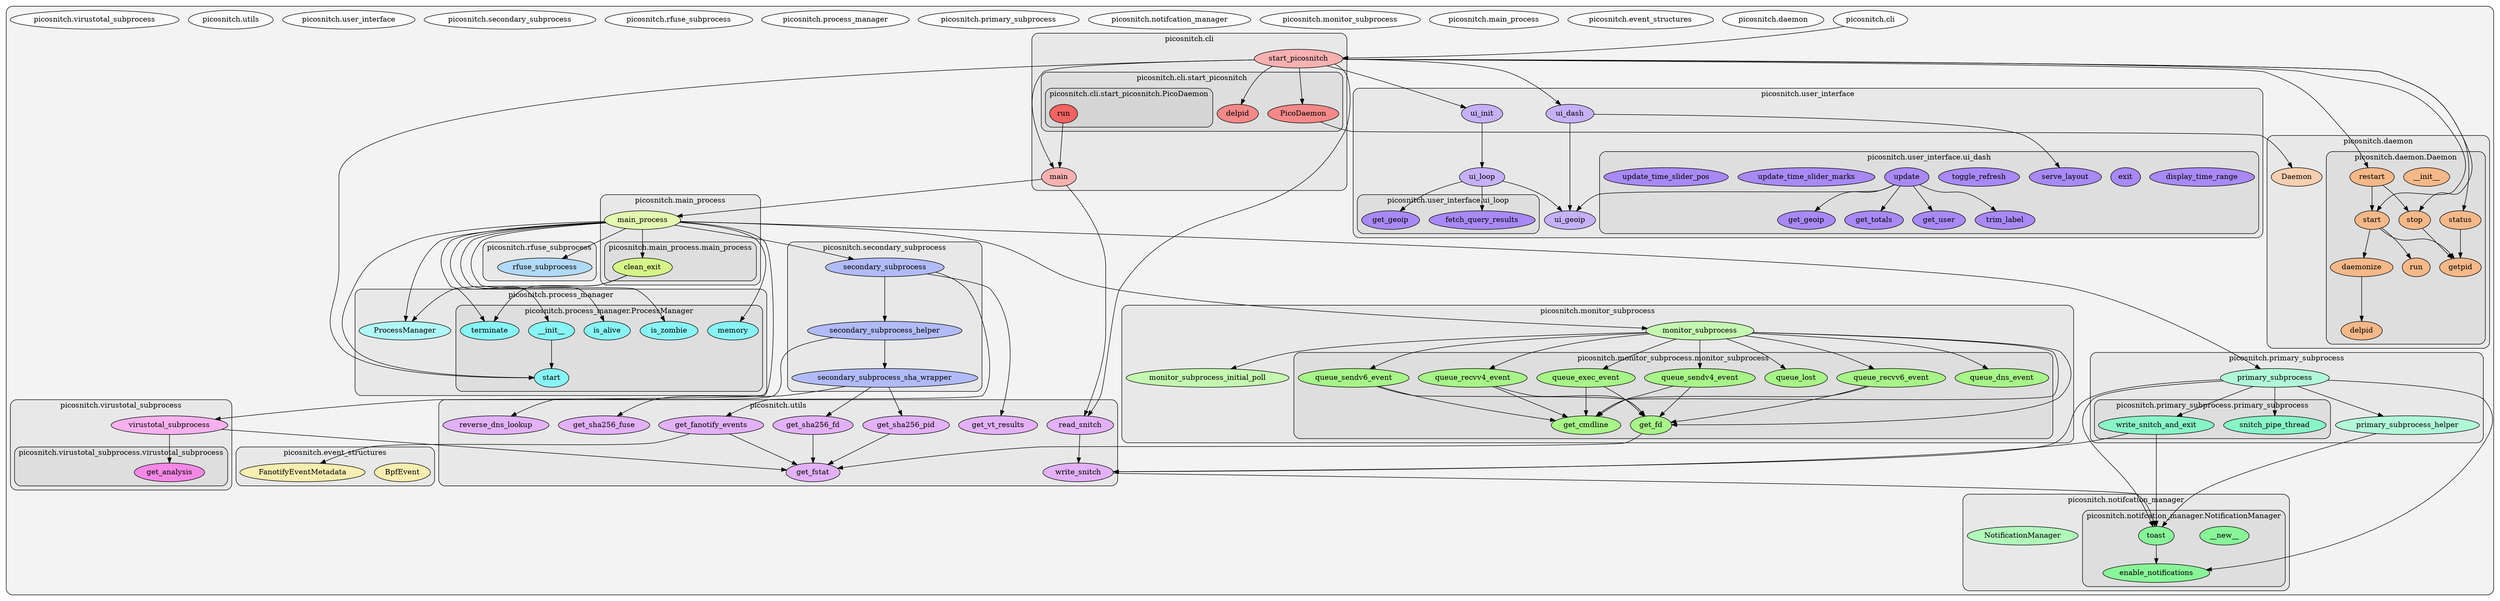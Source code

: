 digraph G {
    graph [rankdir=TB, clusterrank="local"];
    subgraph cluster_G {

        graph [style="filled,rounded",fillcolor="#80808018", label=""];
        picosnitch__cli [label="picosnitch.cli", style="filled", fillcolor="#ffffffb2", fontcolor="#000000", group="0"];
        picosnitch__daemon [label="picosnitch.daemon", style="filled", fillcolor="#ffffffb2", fontcolor="#000000", group="1"];
        picosnitch__event_structures [label="picosnitch.event_structures", style="filled", fillcolor="#ffffffb2", fontcolor="#000000", group="2"];
        picosnitch__main_process [label="picosnitch.main_process", style="filled", fillcolor="#ffffffb2", fontcolor="#000000", group="3"];
        picosnitch__monitor_subprocess [label="picosnitch.monitor_subprocess", style="filled", fillcolor="#ffffffb2", fontcolor="#000000", group="4"];
        picosnitch__notifcation_manager [label="picosnitch.notifcation_manager", style="filled", fillcolor="#ffffffb2", fontcolor="#000000", group="5"];
        picosnitch__primary_subprocess [label="picosnitch.primary_subprocess", style="filled", fillcolor="#ffffffb2", fontcolor="#000000", group="6"];
        picosnitch__process_manager [label="picosnitch.process_manager", style="filled", fillcolor="#ffffffb2", fontcolor="#000000", group="7"];
        picosnitch__rfuse_subprocess [label="picosnitch.rfuse_subprocess", style="filled", fillcolor="#ffffffb2", fontcolor="#000000", group="8"];
        picosnitch__secondary_subprocess [label="picosnitch.secondary_subprocess", style="filled", fillcolor="#ffffffb2", fontcolor="#000000", group="9"];
        picosnitch__user_interface [label="picosnitch.user_interface", style="filled", fillcolor="#ffffffb2", fontcolor="#000000", group="10"];
        picosnitch__utils [label="picosnitch.utils", style="filled", fillcolor="#ffffffb2", fontcolor="#000000", group="11"];
        picosnitch__virustotal_subprocess [label="picosnitch.virustotal_subprocess", style="filled", fillcolor="#ffffffb2", fontcolor="#000000", group="12"];
        subgraph cluster_picosnitch__cli {

            graph [style="filled,rounded",fillcolor="#80808018", label="picosnitch.cli"];
            picosnitch__cli__main [label="main", style="filled", fillcolor="#ff9999b2", fontcolor="#000000", group="0"];
        }
        subgraph cluster_picosnitch__cli {

            graph [style="filled,rounded",fillcolor="#80808018", label="picosnitch.cli"];
            picosnitch__cli__start_picosnitch [label="start_picosnitch", style="filled", fillcolor="#ff9999b2", fontcolor="#000000", group="0"];
            subgraph cluster_picosnitch__cli__start_picosnitch {

                graph [style="filled,rounded",fillcolor="#80808018", label="picosnitch.cli.start_picosnitch"];
                picosnitch__cli__start_picosnitch__PicoDaemon [label="PicoDaemon", style="filled", fillcolor="#ff6565b2", fontcolor="#000000", group="0"];
            }
            subgraph cluster_picosnitch__cli__start_picosnitch {

                graph [style="filled,rounded",fillcolor="#80808018", label="picosnitch.cli.start_picosnitch"];
                picosnitch__cli__start_picosnitch__delpid [label="delpid", style="filled", fillcolor="#ff6565b2", fontcolor="#000000", group="0"];
                subgraph cluster_picosnitch__cli__start_picosnitch__PicoDaemon {

                    graph [style="filled,rounded",fillcolor="#80808018", label="picosnitch.cli.start_picosnitch.PicoDaemon"];
                    picosnitch__cli__start_picosnitch__PicoDaemon__run [label="run", style="filled", fillcolor="#ff3232b2", fontcolor="#000000", group="0"];
                }
            }
        }
        subgraph cluster_picosnitch__daemon {

            graph [style="filled,rounded",fillcolor="#80808018", label="picosnitch.daemon"];
            picosnitch__daemon__Daemon [label="Daemon", style="filled", fillcolor="#ffc499b2", fontcolor="#000000", group="1"];
            subgraph cluster_picosnitch__daemon__Daemon {

                graph [style="filled,rounded",fillcolor="#80808018", label="picosnitch.daemon.Daemon"];
                picosnitch__daemon__Daemon____init__ [label="__init__", style="filled", fillcolor="#ffa765b2", fontcolor="#000000", group="1"];
            }
            subgraph cluster_picosnitch__daemon__Daemon {

                graph [style="filled,rounded",fillcolor="#80808018", label="picosnitch.daemon.Daemon"];
                picosnitch__daemon__Daemon__daemonize [label="daemonize", style="filled", fillcolor="#ffa765b2", fontcolor="#000000", group="1"];
            }
            subgraph cluster_picosnitch__daemon__Daemon {

                graph [style="filled,rounded",fillcolor="#80808018", label="picosnitch.daemon.Daemon"];
                picosnitch__daemon__Daemon__delpid [label="delpid", style="filled", fillcolor="#ffa765b2", fontcolor="#000000", group="1"];
            }
            subgraph cluster_picosnitch__daemon__Daemon {

                graph [style="filled,rounded",fillcolor="#80808018", label="picosnitch.daemon.Daemon"];
                picosnitch__daemon__Daemon__getpid [label="getpid", style="filled", fillcolor="#ffa765b2", fontcolor="#000000", group="1"];
            }
            subgraph cluster_picosnitch__daemon__Daemon {

                graph [style="filled,rounded",fillcolor="#80808018", label="picosnitch.daemon.Daemon"];
                picosnitch__daemon__Daemon__restart [label="restart", style="filled", fillcolor="#ffa765b2", fontcolor="#000000", group="1"];
            }
            subgraph cluster_picosnitch__daemon__Daemon {

                graph [style="filled,rounded",fillcolor="#80808018", label="picosnitch.daemon.Daemon"];
                picosnitch__daemon__Daemon__run [label="run", style="filled", fillcolor="#ffa765b2", fontcolor="#000000", group="1"];
            }
            subgraph cluster_picosnitch__daemon__Daemon {

                graph [style="filled,rounded",fillcolor="#80808018", label="picosnitch.daemon.Daemon"];
                picosnitch__daemon__Daemon__start [label="start", style="filled", fillcolor="#ffa765b2", fontcolor="#000000", group="1"];
            }
            subgraph cluster_picosnitch__daemon__Daemon {

                graph [style="filled,rounded",fillcolor="#80808018", label="picosnitch.daemon.Daemon"];
                picosnitch__daemon__Daemon__status [label="status", style="filled", fillcolor="#ffa765b2", fontcolor="#000000", group="1"];
            }
            subgraph cluster_picosnitch__daemon__Daemon {

                graph [style="filled,rounded",fillcolor="#80808018", label="picosnitch.daemon.Daemon"];
                picosnitch__daemon__Daemon__stop [label="stop", style="filled", fillcolor="#ffa765b2", fontcolor="#000000", group="1"];
            }
        }
        subgraph cluster_picosnitch__event_structures {

            graph [style="filled,rounded",fillcolor="#80808018", label="picosnitch.event_structures"];
            picosnitch__event_structures__BpfEvent [label="BpfEvent", style="filled", fillcolor="#fff099b2", fontcolor="#000000", group="2"];
        }
        subgraph cluster_picosnitch__event_structures {

            graph [style="filled,rounded",fillcolor="#80808018", label="picosnitch.event_structures"];
            picosnitch__event_structures__FanotifyEventMetadata [label="FanotifyEventMetadata", style="filled", fillcolor="#fff099b2", fontcolor="#000000", group="2"];
        }
        subgraph cluster_picosnitch__main_process {

            graph [style="filled,rounded",fillcolor="#80808018", label="picosnitch.main_process"];
            picosnitch__main_process__main_process [label="main_process", style="filled", fillcolor="#e1ff99b2", fontcolor="#000000", group="3"];
            subgraph cluster_picosnitch__main_process__main_process {

                graph [style="filled,rounded",fillcolor="#80808018", label="picosnitch.main_process.main_process"];
                picosnitch__main_process__main_process__clean_exit [label="clean_exit", style="filled", fillcolor="#d3ff65b2", fontcolor="#000000", group="3"];
            }
        }
        subgraph cluster_picosnitch__monitor_subprocess {

            graph [style="filled,rounded",fillcolor="#80808018", label="picosnitch.monitor_subprocess"];
            picosnitch__monitor_subprocess__monitor_subprocess [label="monitor_subprocess", style="filled", fillcolor="#b6ff99b2", fontcolor="#000000", group="4"];
        }
        subgraph cluster_picosnitch__monitor_subprocess {

            graph [style="filled,rounded",fillcolor="#80808018", label="picosnitch.monitor_subprocess"];
            picosnitch__monitor_subprocess__monitor_subprocess_initial_poll [label="monitor_subprocess_initial_poll", style="filled", fillcolor="#b6ff99b2", fontcolor="#000000", group="4"];
            subgraph cluster_picosnitch__monitor_subprocess__monitor_subprocess {

                graph [style="filled,rounded",fillcolor="#80808018", label="picosnitch.monitor_subprocess.monitor_subprocess"];
                picosnitch__monitor_subprocess__monitor_subprocess__get_cmdline [label="get_cmdline", style="filled", fillcolor="#91ff65b2", fontcolor="#000000", group="4"];
            }
            subgraph cluster_picosnitch__monitor_subprocess__monitor_subprocess {

                graph [style="filled,rounded",fillcolor="#80808018", label="picosnitch.monitor_subprocess.monitor_subprocess"];
                picosnitch__monitor_subprocess__monitor_subprocess__get_fd [label="get_fd", style="filled", fillcolor="#91ff65b2", fontcolor="#000000", group="4"];
            }
            subgraph cluster_picosnitch__monitor_subprocess__monitor_subprocess {

                graph [style="filled,rounded",fillcolor="#80808018", label="picosnitch.monitor_subprocess.monitor_subprocess"];
                picosnitch__monitor_subprocess__monitor_subprocess__queue_dns_event [label="queue_dns_event", style="filled", fillcolor="#91ff65b2", fontcolor="#000000", group="4"];
            }
            subgraph cluster_picosnitch__monitor_subprocess__monitor_subprocess {

                graph [style="filled,rounded",fillcolor="#80808018", label="picosnitch.monitor_subprocess.monitor_subprocess"];
                picosnitch__monitor_subprocess__monitor_subprocess__queue_exec_event [label="queue_exec_event", style="filled", fillcolor="#91ff65b2", fontcolor="#000000", group="4"];
            }
            subgraph cluster_picosnitch__monitor_subprocess__monitor_subprocess {

                graph [style="filled,rounded",fillcolor="#80808018", label="picosnitch.monitor_subprocess.monitor_subprocess"];
                picosnitch__monitor_subprocess__monitor_subprocess__queue_lost [label="queue_lost", style="filled", fillcolor="#91ff65b2", fontcolor="#000000", group="4"];
            }
            subgraph cluster_picosnitch__monitor_subprocess__monitor_subprocess {

                graph [style="filled,rounded",fillcolor="#80808018", label="picosnitch.monitor_subprocess.monitor_subprocess"];
                picosnitch__monitor_subprocess__monitor_subprocess__queue_recvv4_event [label="queue_recvv4_event", style="filled", fillcolor="#91ff65b2", fontcolor="#000000", group="4"];
            }
            subgraph cluster_picosnitch__monitor_subprocess__monitor_subprocess {

                graph [style="filled,rounded",fillcolor="#80808018", label="picosnitch.monitor_subprocess.monitor_subprocess"];
                picosnitch__monitor_subprocess__monitor_subprocess__queue_recvv6_event [label="queue_recvv6_event", style="filled", fillcolor="#91ff65b2", fontcolor="#000000", group="4"];
            }
            subgraph cluster_picosnitch__monitor_subprocess__monitor_subprocess {

                graph [style="filled,rounded",fillcolor="#80808018", label="picosnitch.monitor_subprocess.monitor_subprocess"];
                picosnitch__monitor_subprocess__monitor_subprocess__queue_sendv4_event [label="queue_sendv4_event", style="filled", fillcolor="#91ff65b2", fontcolor="#000000", group="4"];
            }
            subgraph cluster_picosnitch__monitor_subprocess__monitor_subprocess {

                graph [style="filled,rounded",fillcolor="#80808018", label="picosnitch.monitor_subprocess.monitor_subprocess"];
                picosnitch__monitor_subprocess__monitor_subprocess__queue_sendv6_event [label="queue_sendv6_event", style="filled", fillcolor="#91ff65b2", fontcolor="#000000", group="4"];
            }
        }
        subgraph cluster_picosnitch__notifcation_manager {

            graph [style="filled,rounded",fillcolor="#80808018", label="picosnitch.notifcation_manager"];
            picosnitch__notifcation_manager__NotificationManager [label="NotificationManager", style="filled", fillcolor="#99ffa7b2", fontcolor="#000000", group="5"];
            subgraph cluster_picosnitch__notifcation_manager__NotificationManager {

                graph [style="filled,rounded",fillcolor="#80808018", label="picosnitch.notifcation_manager.NotificationManager"];
                picosnitch__notifcation_manager__NotificationManager____new__ [label="__new__", style="filled", fillcolor="#65ff7bb2", fontcolor="#000000", group="5"];
            }
            subgraph cluster_picosnitch__notifcation_manager__NotificationManager {

                graph [style="filled,rounded",fillcolor="#80808018", label="picosnitch.notifcation_manager.NotificationManager"];
                picosnitch__notifcation_manager__NotificationManager__enable_notifications [label="enable_notifications", style="filled", fillcolor="#65ff7bb2", fontcolor="#000000", group="5"];
            }
            subgraph cluster_picosnitch__notifcation_manager__NotificationManager {

                graph [style="filled,rounded",fillcolor="#80808018", label="picosnitch.notifcation_manager.NotificationManager"];
                picosnitch__notifcation_manager__NotificationManager__toast [label="toast", style="filled", fillcolor="#65ff7bb2", fontcolor="#000000", group="5"];
            }
        }
        subgraph cluster_picosnitch__primary_subprocess {

            graph [style="filled,rounded",fillcolor="#80808018", label="picosnitch.primary_subprocess"];
            picosnitch__primary_subprocess__primary_subprocess [label="primary_subprocess", style="filled", fillcolor="#99ffd3b2", fontcolor="#000000", group="6"];
        }
        subgraph cluster_picosnitch__primary_subprocess {

            graph [style="filled,rounded",fillcolor="#80808018", label="picosnitch.primary_subprocess"];
            picosnitch__primary_subprocess__primary_subprocess_helper [label="primary_subprocess_helper", style="filled", fillcolor="#99ffd3b2", fontcolor="#000000", group="6"];
            subgraph cluster_picosnitch__primary_subprocess__primary_subprocess {

                graph [style="filled,rounded",fillcolor="#80808018", label="picosnitch.primary_subprocess.primary_subprocess"];
                picosnitch__primary_subprocess__primary_subprocess__snitch_pipe_thread [label="snitch_pipe_thread", style="filled", fillcolor="#65ffbdb2", fontcolor="#000000", group="6"];
            }
            subgraph cluster_picosnitch__primary_subprocess__primary_subprocess {

                graph [style="filled,rounded",fillcolor="#80808018", label="picosnitch.primary_subprocess.primary_subprocess"];
                picosnitch__primary_subprocess__primary_subprocess__write_snitch_and_exit [label="write_snitch_and_exit", style="filled", fillcolor="#65ffbdb2", fontcolor="#000000", group="6"];
            }
        }
        subgraph cluster_picosnitch__process_manager {

            graph [style="filled,rounded",fillcolor="#80808018", label="picosnitch.process_manager"];
            picosnitch__process_manager__ProcessManager [label="ProcessManager", style="filled", fillcolor="#99feffb2", fontcolor="#000000", group="7"];
            subgraph cluster_picosnitch__process_manager__ProcessManager {

                graph [style="filled,rounded",fillcolor="#80808018", label="picosnitch.process_manager.ProcessManager"];
                picosnitch__process_manager__ProcessManager____init__ [label="__init__", style="filled", fillcolor="#65feffb2", fontcolor="#000000", group="7"];
            }
            subgraph cluster_picosnitch__process_manager__ProcessManager {

                graph [style="filled,rounded",fillcolor="#80808018", label="picosnitch.process_manager.ProcessManager"];
                picosnitch__process_manager__ProcessManager__is_alive [label="is_alive", style="filled", fillcolor="#65feffb2", fontcolor="#000000", group="7"];
            }
            subgraph cluster_picosnitch__process_manager__ProcessManager {

                graph [style="filled,rounded",fillcolor="#80808018", label="picosnitch.process_manager.ProcessManager"];
                picosnitch__process_manager__ProcessManager__is_zombie [label="is_zombie", style="filled", fillcolor="#65feffb2", fontcolor="#000000", group="7"];
            }
            subgraph cluster_picosnitch__process_manager__ProcessManager {

                graph [style="filled,rounded",fillcolor="#80808018", label="picosnitch.process_manager.ProcessManager"];
                picosnitch__process_manager__ProcessManager__memory [label="memory", style="filled", fillcolor="#65feffb2", fontcolor="#000000", group="7"];
            }
            subgraph cluster_picosnitch__process_manager__ProcessManager {

                graph [style="filled,rounded",fillcolor="#80808018", label="picosnitch.process_manager.ProcessManager"];
                picosnitch__process_manager__ProcessManager__start [label="start", style="filled", fillcolor="#65feffb2", fontcolor="#000000", group="7"];
            }
            subgraph cluster_picosnitch__process_manager__ProcessManager {

                graph [style="filled,rounded",fillcolor="#80808018", label="picosnitch.process_manager.ProcessManager"];
                picosnitch__process_manager__ProcessManager__terminate [label="terminate", style="filled", fillcolor="#65feffb2", fontcolor="#000000", group="7"];
            }
        }
        subgraph cluster_picosnitch__rfuse_subprocess {

            graph [style="filled,rounded",fillcolor="#80808018", label="picosnitch.rfuse_subprocess"];
            picosnitch__rfuse_subprocess__rfuse_subprocess [label="rfuse_subprocess", style="filled", fillcolor="#99d3ffb2", fontcolor="#000000", group="8"];
        }
        subgraph cluster_picosnitch__secondary_subprocess {

            graph [style="filled,rounded",fillcolor="#80808018", label="picosnitch.secondary_subprocess"];
            picosnitch__secondary_subprocess__secondary_subprocess [label="secondary_subprocess", style="filled", fillcolor="#99a7ffb2", fontcolor="#000000", group="9"];
        }
        subgraph cluster_picosnitch__secondary_subprocess {

            graph [style="filled,rounded",fillcolor="#80808018", label="picosnitch.secondary_subprocess"];
            picosnitch__secondary_subprocess__secondary_subprocess_helper [label="secondary_subprocess_helper", style="filled", fillcolor="#99a7ffb2", fontcolor="#000000", group="9"];
        }
        subgraph cluster_picosnitch__secondary_subprocess {

            graph [style="filled,rounded",fillcolor="#80808018", label="picosnitch.secondary_subprocess"];
            picosnitch__secondary_subprocess__secondary_subprocess_sha_wrapper [label="secondary_subprocess_sha_wrapper", style="filled", fillcolor="#99a7ffb2", fontcolor="#000000", group="9"];
        }
        subgraph cluster_picosnitch__user_interface {

            graph [style="filled,rounded",fillcolor="#80808018", label="picosnitch.user_interface"];
            picosnitch__user_interface__ui_dash [label="ui_dash", style="filled", fillcolor="#b699ffb2", fontcolor="#000000", group="10"];
        }
        subgraph cluster_picosnitch__user_interface {

            graph [style="filled,rounded",fillcolor="#80808018", label="picosnitch.user_interface"];
            picosnitch__user_interface__ui_geoip [label="ui_geoip", style="filled", fillcolor="#b699ffb2", fontcolor="#000000", group="10"];
        }
        subgraph cluster_picosnitch__user_interface {

            graph [style="filled,rounded",fillcolor="#80808018", label="picosnitch.user_interface"];
            picosnitch__user_interface__ui_init [label="ui_init", style="filled", fillcolor="#b699ffb2", fontcolor="#000000", group="10"];
        }
        subgraph cluster_picosnitch__user_interface {

            graph [style="filled,rounded",fillcolor="#80808018", label="picosnitch.user_interface"];
            picosnitch__user_interface__ui_loop [label="ui_loop", style="filled", fillcolor="#b699ffb2", fontcolor="#000000", group="10"];
            subgraph cluster_picosnitch__user_interface__ui_dash {

                graph [style="filled,rounded",fillcolor="#80808018", label="picosnitch.user_interface.ui_dash"];
                picosnitch__user_interface__ui_dash__display_time_range [label="display_time_range", style="filled", fillcolor="#9165ffb2", fontcolor="#000000", group="10"];
            }
            subgraph cluster_picosnitch__user_interface__ui_dash {

                graph [style="filled,rounded",fillcolor="#80808018", label="picosnitch.user_interface.ui_dash"];
                picosnitch__user_interface__ui_dash__exit [label="exit", style="filled", fillcolor="#9165ffb2", fontcolor="#000000", group="10"];
            }
            subgraph cluster_picosnitch__user_interface__ui_dash {

                graph [style="filled,rounded",fillcolor="#80808018", label="picosnitch.user_interface.ui_dash"];
                picosnitch__user_interface__ui_dash__get_geoip [label="get_geoip", style="filled", fillcolor="#9165ffb2", fontcolor="#000000", group="10"];
            }
            subgraph cluster_picosnitch__user_interface__ui_dash {

                graph [style="filled,rounded",fillcolor="#80808018", label="picosnitch.user_interface.ui_dash"];
                picosnitch__user_interface__ui_dash__get_totals [label="get_totals", style="filled", fillcolor="#9165ffb2", fontcolor="#000000", group="10"];
            }
            subgraph cluster_picosnitch__user_interface__ui_dash {

                graph [style="filled,rounded",fillcolor="#80808018", label="picosnitch.user_interface.ui_dash"];
                picosnitch__user_interface__ui_dash__get_user [label="get_user", style="filled", fillcolor="#9165ffb2", fontcolor="#000000", group="10"];
            }
            subgraph cluster_picosnitch__user_interface__ui_dash {

                graph [style="filled,rounded",fillcolor="#80808018", label="picosnitch.user_interface.ui_dash"];
                picosnitch__user_interface__ui_dash__serve_layout [label="serve_layout", style="filled", fillcolor="#9165ffb2", fontcolor="#000000", group="10"];
            }
            subgraph cluster_picosnitch__user_interface__ui_dash {

                graph [style="filled,rounded",fillcolor="#80808018", label="picosnitch.user_interface.ui_dash"];
                picosnitch__user_interface__ui_dash__toggle_refresh [label="toggle_refresh", style="filled", fillcolor="#9165ffb2", fontcolor="#000000", group="10"];
            }
            subgraph cluster_picosnitch__user_interface__ui_dash {

                graph [style="filled,rounded",fillcolor="#80808018", label="picosnitch.user_interface.ui_dash"];
                picosnitch__user_interface__ui_dash__trim_label [label="trim_label", style="filled", fillcolor="#9165ffb2", fontcolor="#000000", group="10"];
            }
            subgraph cluster_picosnitch__user_interface__ui_dash {

                graph [style="filled,rounded",fillcolor="#80808018", label="picosnitch.user_interface.ui_dash"];
                picosnitch__user_interface__ui_dash__update [label="update", style="filled", fillcolor="#9165ffb2", fontcolor="#000000", group="10"];
            }
            subgraph cluster_picosnitch__user_interface__ui_dash {

                graph [style="filled,rounded",fillcolor="#80808018", label="picosnitch.user_interface.ui_dash"];
                picosnitch__user_interface__ui_dash__update_time_slider_marks [label="update_time_slider_marks", style="filled", fillcolor="#9165ffb2", fontcolor="#000000", group="10"];
            }
            subgraph cluster_picosnitch__user_interface__ui_dash {

                graph [style="filled,rounded",fillcolor="#80808018", label="picosnitch.user_interface.ui_dash"];
                picosnitch__user_interface__ui_dash__update_time_slider_pos [label="update_time_slider_pos", style="filled", fillcolor="#9165ffb2", fontcolor="#000000", group="10"];
            }
            subgraph cluster_picosnitch__user_interface__ui_loop {

                graph [style="filled,rounded",fillcolor="#80808018", label="picosnitch.user_interface.ui_loop"];
                picosnitch__user_interface__ui_loop__fetch_query_results [label="fetch_query_results", style="filled", fillcolor="#9165ffb2", fontcolor="#000000", group="10"];
            }
            subgraph cluster_picosnitch__user_interface__ui_loop {

                graph [style="filled,rounded",fillcolor="#80808018", label="picosnitch.user_interface.ui_loop"];
                picosnitch__user_interface__ui_loop__get_geoip [label="get_geoip", style="filled", fillcolor="#9165ffb2", fontcolor="#000000", group="10"];
            }
        }
        subgraph cluster_picosnitch__utils {

            graph [style="filled,rounded",fillcolor="#80808018", label="picosnitch.utils"];
            picosnitch__utils__get_fanotify_events [label="get_fanotify_events", style="filled", fillcolor="#e199ffb2", fontcolor="#000000", group="11"];
        }
        subgraph cluster_picosnitch__utils {

            graph [style="filled,rounded",fillcolor="#80808018", label="picosnitch.utils"];
            picosnitch__utils__get_fstat [label="get_fstat", style="filled", fillcolor="#e199ffb2", fontcolor="#000000", group="11"];
        }
        subgraph cluster_picosnitch__utils {

            graph [style="filled,rounded",fillcolor="#80808018", label="picosnitch.utils"];
            picosnitch__utils__get_sha256_fd [label="get_sha256_fd", style="filled", fillcolor="#e199ffb2", fontcolor="#000000", group="11"];
        }
        subgraph cluster_picosnitch__utils {

            graph [style="filled,rounded",fillcolor="#80808018", label="picosnitch.utils"];
            picosnitch__utils__get_sha256_fuse [label="get_sha256_fuse", style="filled", fillcolor="#e199ffb2", fontcolor="#000000", group="11"];
        }
        subgraph cluster_picosnitch__utils {

            graph [style="filled,rounded",fillcolor="#80808018", label="picosnitch.utils"];
            picosnitch__utils__get_sha256_pid [label="get_sha256_pid", style="filled", fillcolor="#e199ffb2", fontcolor="#000000", group="11"];
        }
        subgraph cluster_picosnitch__utils {

            graph [style="filled,rounded",fillcolor="#80808018", label="picosnitch.utils"];
            picosnitch__utils__get_vt_results [label="get_vt_results", style="filled", fillcolor="#e199ffb2", fontcolor="#000000", group="11"];
        }
        subgraph cluster_picosnitch__utils {

            graph [style="filled,rounded",fillcolor="#80808018", label="picosnitch.utils"];
            picosnitch__utils__read_snitch [label="read_snitch", style="filled", fillcolor="#e199ffb2", fontcolor="#000000", group="11"];
        }
        subgraph cluster_picosnitch__utils {

            graph [style="filled,rounded",fillcolor="#80808018", label="picosnitch.utils"];
            picosnitch__utils__reverse_dns_lookup [label="reverse_dns_lookup", style="filled", fillcolor="#e199ffb2", fontcolor="#000000", group="11"];
        }
        subgraph cluster_picosnitch__utils {

            graph [style="filled,rounded",fillcolor="#80808018", label="picosnitch.utils"];
            picosnitch__utils__write_snitch [label="write_snitch", style="filled", fillcolor="#e199ffb2", fontcolor="#000000", group="11"];
        }
        subgraph cluster_picosnitch__virustotal_subprocess {

            graph [style="filled,rounded",fillcolor="#80808018", label="picosnitch.virustotal_subprocess"];
            picosnitch__virustotal_subprocess__virustotal_subprocess [label="virustotal_subprocess", style="filled", fillcolor="#ff99f0b2", fontcolor="#000000", group="12"];
            subgraph cluster_picosnitch__virustotal_subprocess__virustotal_subprocess {

                graph [style="filled,rounded",fillcolor="#80808018", label="picosnitch.virustotal_subprocess.virustotal_subprocess"];
                picosnitch__virustotal_subprocess__virustotal_subprocess__get_analysis [label="get_analysis", style="filled", fillcolor="#ff65e9b2", fontcolor="#000000", group="12"];
            }
        }
    }
        picosnitch__cli -> picosnitch__cli__start_picosnitch [style="solid", color="#000000"];
        picosnitch__cli__main -> picosnitch__main_process__main_process [style="solid", color="#000000"];
        picosnitch__cli__main -> picosnitch__utils__read_snitch [style="solid", color="#000000"];
        picosnitch__cli__start_picosnitch -> picosnitch__cli__main [style="solid", color="#000000"];
        picosnitch__cli__start_picosnitch -> picosnitch__cli__start_picosnitch__PicoDaemon [style="solid", color="#000000"];
        picosnitch__cli__start_picosnitch -> picosnitch__cli__start_picosnitch__delpid [style="solid", color="#000000"];
        picosnitch__cli__start_picosnitch -> picosnitch__daemon__Daemon__restart [style="solid", color="#000000"];
        picosnitch__cli__start_picosnitch -> picosnitch__daemon__Daemon__start [style="solid", color="#000000"];
        picosnitch__cli__start_picosnitch -> picosnitch__daemon__Daemon__status [style="solid", color="#000000"];
        picosnitch__cli__start_picosnitch -> picosnitch__daemon__Daemon__stop [style="solid", color="#000000"];
        picosnitch__cli__start_picosnitch -> picosnitch__process_manager__ProcessManager__start [style="solid", color="#000000"];
        picosnitch__cli__start_picosnitch -> picosnitch__user_interface__ui_dash [style="solid", color="#000000"];
        picosnitch__cli__start_picosnitch -> picosnitch__user_interface__ui_init [style="solid", color="#000000"];
        picosnitch__cli__start_picosnitch -> picosnitch__utils__read_snitch [style="solid", color="#000000"];
        picosnitch__cli__start_picosnitch__PicoDaemon -> picosnitch__daemon__Daemon [style="solid", color="#000000"];
        picosnitch__cli__start_picosnitch__PicoDaemon__run -> picosnitch__cli__main [style="solid", color="#000000"];
        picosnitch__daemon__Daemon__daemonize -> picosnitch__daemon__Daemon__delpid [style="solid", color="#000000"];
        picosnitch__daemon__Daemon__restart -> picosnitch__daemon__Daemon__start [style="solid", color="#000000"];
        picosnitch__daemon__Daemon__restart -> picosnitch__daemon__Daemon__stop [style="solid", color="#000000"];
        picosnitch__daemon__Daemon__start -> picosnitch__daemon__Daemon__daemonize [style="solid", color="#000000"];
        picosnitch__daemon__Daemon__start -> picosnitch__daemon__Daemon__getpid [style="solid", color="#000000"];
        picosnitch__daemon__Daemon__start -> picosnitch__daemon__Daemon__run [style="solid", color="#000000"];
        picosnitch__daemon__Daemon__status -> picosnitch__daemon__Daemon__getpid [style="solid", color="#000000"];
        picosnitch__daemon__Daemon__stop -> picosnitch__daemon__Daemon__getpid [style="solid", color="#000000"];
        picosnitch__main_process__main_process -> picosnitch__main_process__main_process__clean_exit [style="solid", color="#000000"];
        picosnitch__main_process__main_process -> picosnitch__monitor_subprocess__monitor_subprocess [style="solid", color="#000000"];
        picosnitch__main_process__main_process -> picosnitch__primary_subprocess__primary_subprocess [style="solid", color="#000000"];
        picosnitch__main_process__main_process -> picosnitch__process_manager__ProcessManager [style="solid", color="#000000"];
        picosnitch__main_process__main_process -> picosnitch__process_manager__ProcessManager____init__ [style="solid", color="#000000"];
        picosnitch__main_process__main_process -> picosnitch__process_manager__ProcessManager__is_alive [style="solid", color="#000000"];
        picosnitch__main_process__main_process -> picosnitch__process_manager__ProcessManager__is_zombie [style="solid", color="#000000"];
        picosnitch__main_process__main_process -> picosnitch__process_manager__ProcessManager__memory [style="solid", color="#000000"];
        picosnitch__main_process__main_process -> picosnitch__process_manager__ProcessManager__start [style="solid", color="#000000"];
        picosnitch__main_process__main_process -> picosnitch__process_manager__ProcessManager__terminate [style="solid", color="#000000"];
        picosnitch__main_process__main_process -> picosnitch__rfuse_subprocess__rfuse_subprocess [style="solid", color="#000000"];
        picosnitch__main_process__main_process -> picosnitch__secondary_subprocess__secondary_subprocess [style="solid", color="#000000"];
        picosnitch__main_process__main_process -> picosnitch__virustotal_subprocess__virustotal_subprocess [style="solid", color="#000000"];
        picosnitch__main_process__main_process__clean_exit -> picosnitch__process_manager__ProcessManager [style="solid", color="#000000"];
        picosnitch__main_process__main_process__clean_exit -> picosnitch__process_manager__ProcessManager__terminate [style="solid", color="#000000"];
        picosnitch__monitor_subprocess__monitor_subprocess -> picosnitch__monitor_subprocess__monitor_subprocess__get_cmdline [style="solid", color="#000000"];
        picosnitch__monitor_subprocess__monitor_subprocess -> picosnitch__monitor_subprocess__monitor_subprocess__get_fd [style="solid", color="#000000"];
        picosnitch__monitor_subprocess__monitor_subprocess -> picosnitch__monitor_subprocess__monitor_subprocess__queue_dns_event [style="solid", color="#000000"];
        picosnitch__monitor_subprocess__monitor_subprocess -> picosnitch__monitor_subprocess__monitor_subprocess__queue_exec_event [style="solid", color="#000000"];
        picosnitch__monitor_subprocess__monitor_subprocess -> picosnitch__monitor_subprocess__monitor_subprocess__queue_lost [style="solid", color="#000000"];
        picosnitch__monitor_subprocess__monitor_subprocess -> picosnitch__monitor_subprocess__monitor_subprocess__queue_recvv4_event [style="solid", color="#000000"];
        picosnitch__monitor_subprocess__monitor_subprocess -> picosnitch__monitor_subprocess__monitor_subprocess__queue_recvv6_event [style="solid", color="#000000"];
        picosnitch__monitor_subprocess__monitor_subprocess -> picosnitch__monitor_subprocess__monitor_subprocess__queue_sendv4_event [style="solid", color="#000000"];
        picosnitch__monitor_subprocess__monitor_subprocess -> picosnitch__monitor_subprocess__monitor_subprocess__queue_sendv6_event [style="solid", color="#000000"];
        picosnitch__monitor_subprocess__monitor_subprocess -> picosnitch__monitor_subprocess__monitor_subprocess_initial_poll [style="solid", color="#000000"];
        picosnitch__monitor_subprocess__monitor_subprocess__get_fd -> picosnitch__utils__get_fstat [style="solid", color="#000000"];
        picosnitch__monitor_subprocess__monitor_subprocess__queue_exec_event -> picosnitch__monitor_subprocess__monitor_subprocess__get_cmdline [style="solid", color="#000000"];
        picosnitch__monitor_subprocess__monitor_subprocess__queue_exec_event -> picosnitch__monitor_subprocess__monitor_subprocess__get_fd [style="solid", color="#000000"];
        picosnitch__monitor_subprocess__monitor_subprocess__queue_recvv4_event -> picosnitch__monitor_subprocess__monitor_subprocess__get_cmdline [style="solid", color="#000000"];
        picosnitch__monitor_subprocess__monitor_subprocess__queue_recvv4_event -> picosnitch__monitor_subprocess__monitor_subprocess__get_fd [style="solid", color="#000000"];
        picosnitch__monitor_subprocess__monitor_subprocess__queue_recvv6_event -> picosnitch__monitor_subprocess__monitor_subprocess__get_cmdline [style="solid", color="#000000"];
        picosnitch__monitor_subprocess__monitor_subprocess__queue_recvv6_event -> picosnitch__monitor_subprocess__monitor_subprocess__get_fd [style="solid", color="#000000"];
        picosnitch__monitor_subprocess__monitor_subprocess__queue_sendv4_event -> picosnitch__monitor_subprocess__monitor_subprocess__get_cmdline [style="solid", color="#000000"];
        picosnitch__monitor_subprocess__monitor_subprocess__queue_sendv4_event -> picosnitch__monitor_subprocess__monitor_subprocess__get_fd [style="solid", color="#000000"];
        picosnitch__monitor_subprocess__monitor_subprocess__queue_sendv6_event -> picosnitch__monitor_subprocess__monitor_subprocess__get_cmdline [style="solid", color="#000000"];
        picosnitch__monitor_subprocess__monitor_subprocess__queue_sendv6_event -> picosnitch__monitor_subprocess__monitor_subprocess__get_fd [style="solid", color="#000000"];
        picosnitch__notifcation_manager__NotificationManager__toast -> picosnitch__notifcation_manager__NotificationManager__enable_notifications [style="solid", color="#000000"];
        picosnitch__primary_subprocess__primary_subprocess -> picosnitch__notifcation_manager__NotificationManager__enable_notifications [style="solid", color="#000000"];
        picosnitch__primary_subprocess__primary_subprocess -> picosnitch__notifcation_manager__NotificationManager__toast [style="solid", color="#000000"];
        picosnitch__primary_subprocess__primary_subprocess -> picosnitch__primary_subprocess__primary_subprocess__snitch_pipe_thread [style="solid", color="#000000"];
        picosnitch__primary_subprocess__primary_subprocess -> picosnitch__primary_subprocess__primary_subprocess__write_snitch_and_exit [style="solid", color="#000000"];
        picosnitch__primary_subprocess__primary_subprocess -> picosnitch__primary_subprocess__primary_subprocess_helper [style="solid", color="#000000"];
        picosnitch__primary_subprocess__primary_subprocess -> picosnitch__utils__write_snitch [style="solid", color="#000000"];
        picosnitch__primary_subprocess__primary_subprocess__write_snitch_and_exit -> picosnitch__notifcation_manager__NotificationManager__toast [style="solid", color="#000000"];
        picosnitch__primary_subprocess__primary_subprocess__write_snitch_and_exit -> picosnitch__utils__write_snitch [style="solid", color="#000000"];
        picosnitch__primary_subprocess__primary_subprocess_helper -> picosnitch__notifcation_manager__NotificationManager__toast [style="solid", color="#000000"];
        picosnitch__process_manager__ProcessManager____init__ -> picosnitch__process_manager__ProcessManager__start [style="solid", color="#000000"];
        picosnitch__secondary_subprocess__secondary_subprocess -> picosnitch__secondary_subprocess__secondary_subprocess_helper [style="solid", color="#000000"];
        picosnitch__secondary_subprocess__secondary_subprocess -> picosnitch__utils__get_fanotify_events [style="solid", color="#000000"];
        picosnitch__secondary_subprocess__secondary_subprocess -> picosnitch__utils__get_vt_results [style="solid", color="#000000"];
        picosnitch__secondary_subprocess__secondary_subprocess_helper -> picosnitch__secondary_subprocess__secondary_subprocess_sha_wrapper [style="solid", color="#000000"];
        picosnitch__secondary_subprocess__secondary_subprocess_helper -> picosnitch__utils__reverse_dns_lookup [style="solid", color="#000000"];
        picosnitch__secondary_subprocess__secondary_subprocess_sha_wrapper -> picosnitch__utils__get_sha256_fd [style="solid", color="#000000"];
        picosnitch__secondary_subprocess__secondary_subprocess_sha_wrapper -> picosnitch__utils__get_sha256_fuse [style="solid", color="#000000"];
        picosnitch__secondary_subprocess__secondary_subprocess_sha_wrapper -> picosnitch__utils__get_sha256_pid [style="solid", color="#000000"];
        picosnitch__user_interface__ui_dash -> picosnitch__user_interface__ui_dash__serve_layout [style="solid", color="#000000"];
        picosnitch__user_interface__ui_dash -> picosnitch__user_interface__ui_geoip [style="solid", color="#000000"];
        picosnitch__user_interface__ui_dash__update -> picosnitch__user_interface__ui_dash__get_geoip [style="solid", color="#000000"];
        picosnitch__user_interface__ui_dash__update -> picosnitch__user_interface__ui_dash__get_totals [style="solid", color="#000000"];
        picosnitch__user_interface__ui_dash__update -> picosnitch__user_interface__ui_dash__get_user [style="solid", color="#000000"];
        picosnitch__user_interface__ui_dash__update -> picosnitch__user_interface__ui_dash__trim_label [style="solid", color="#000000"];
        picosnitch__user_interface__ui_dash__update -> picosnitch__user_interface__ui_geoip [style="solid", color="#000000"];
        picosnitch__user_interface__ui_init -> picosnitch__user_interface__ui_loop [style="solid", color="#000000"];
        picosnitch__user_interface__ui_loop -> picosnitch__user_interface__ui_geoip [style="solid", color="#000000"];
        picosnitch__user_interface__ui_loop -> picosnitch__user_interface__ui_loop__fetch_query_results [style="solid", color="#000000"];
        picosnitch__user_interface__ui_loop -> picosnitch__user_interface__ui_loop__get_geoip [style="solid", color="#000000"];
        picosnitch__utils__get_fanotify_events -> picosnitch__event_structures__FanotifyEventMetadata [style="solid", color="#000000"];
        picosnitch__utils__get_fanotify_events -> picosnitch__utils__get_fstat [style="solid", color="#000000"];
        picosnitch__utils__get_sha256_fd -> picosnitch__utils__get_fstat [style="solid", color="#000000"];
        picosnitch__utils__get_sha256_pid -> picosnitch__utils__get_fstat [style="solid", color="#000000"];
        picosnitch__utils__read_snitch -> picosnitch__utils__write_snitch [style="solid", color="#000000"];
        picosnitch__utils__write_snitch -> picosnitch__notifcation_manager__NotificationManager__toast [style="solid", color="#000000"];
        picosnitch__virustotal_subprocess__virustotal_subprocess -> picosnitch__utils__get_fstat [style="solid", color="#000000"];
        picosnitch__virustotal_subprocess__virustotal_subprocess -> picosnitch__virustotal_subprocess__virustotal_subprocess__get_analysis [style="solid", color="#000000"];
    }
